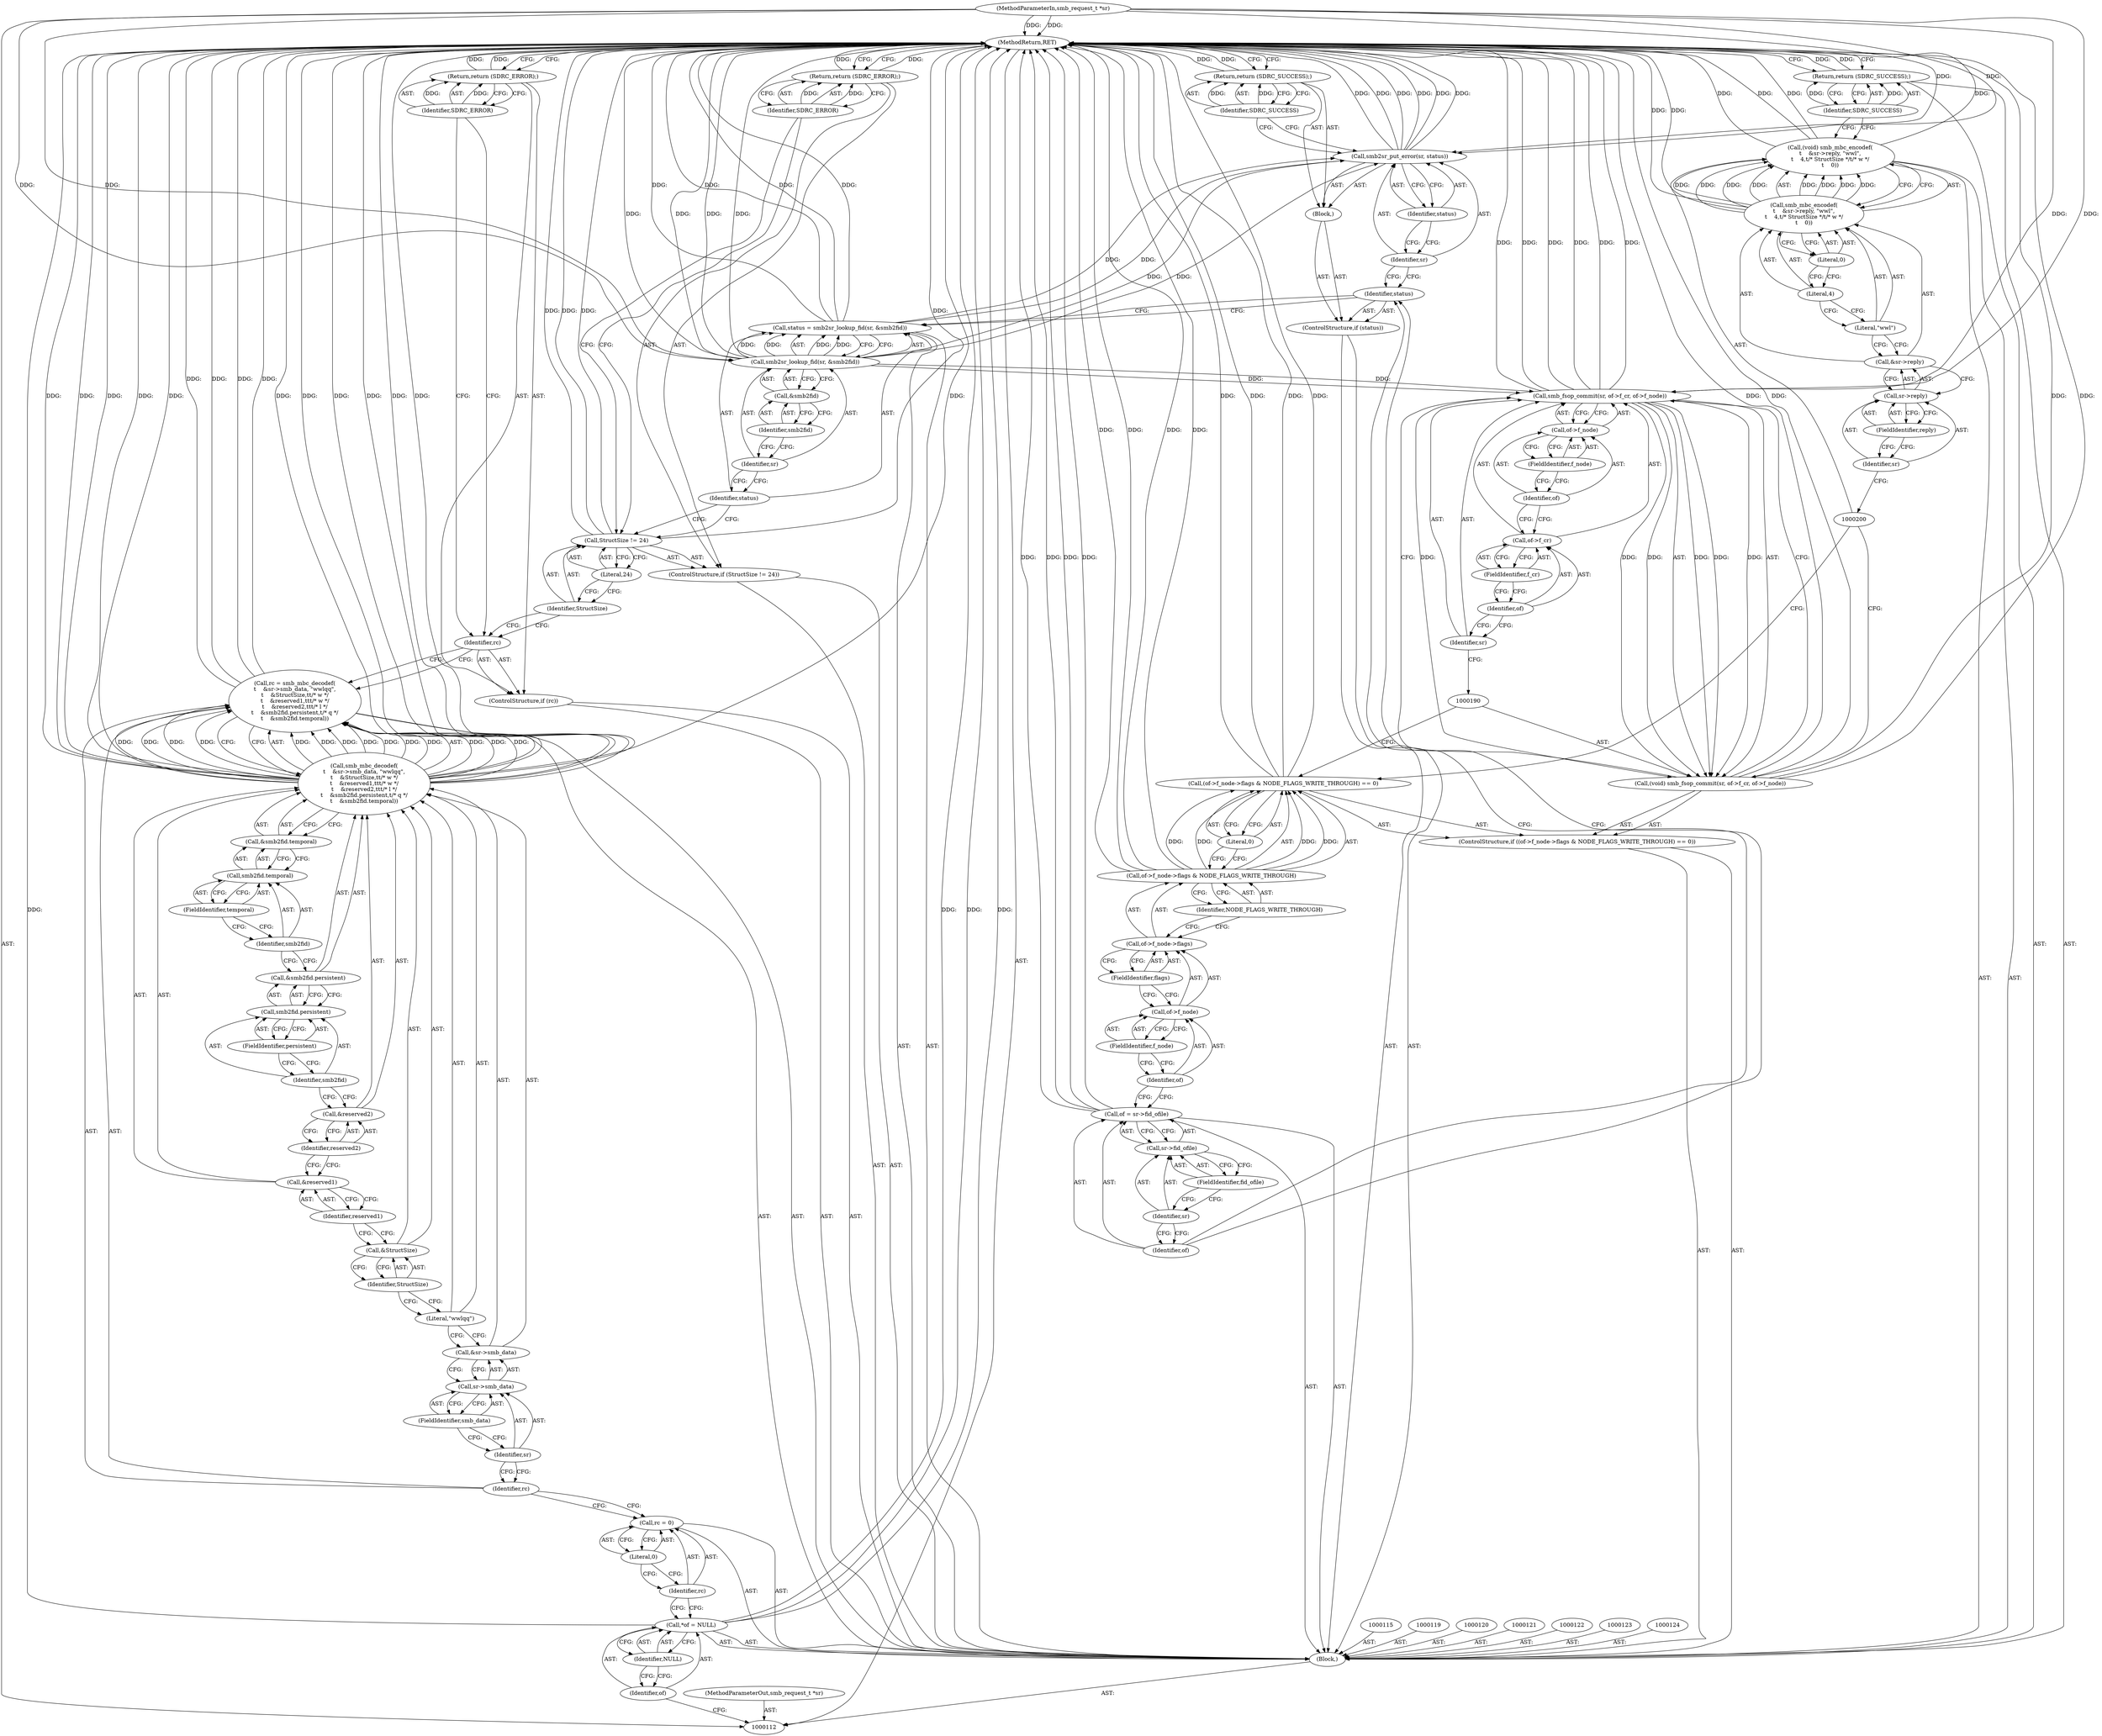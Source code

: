 digraph "1_illumos-gate_6d1c73b5858fefc6161c7d686345f0dc887ea799" {
"1000211" [label="(MethodReturn,RET)"];
"1000113" [label="(MethodParameterIn,smb_request_t *sr)"];
"1000294" [label="(MethodParameterOut,smb_request_t *sr)"];
"1000128" [label="(Call,rc = smb_mbc_decodef(\n\t    &sr->smb_data, \"wwlqq\",\n\t    &StructSize,\t\t/* w */\n\t    &reserved1,\t\t\t/* w */\n\t    &reserved2,\t\t\t/* l */\n\t    &smb2fid.persistent,\t/* q */\n\t    &smb2fid.temporal))"];
"1000129" [label="(Identifier,rc)"];
"1000130" [label="(Call,smb_mbc_decodef(\n\t    &sr->smb_data, \"wwlqq\",\n\t    &StructSize,\t\t/* w */\n\t    &reserved1,\t\t\t/* w */\n\t    &reserved2,\t\t\t/* l */\n\t    &smb2fid.persistent,\t/* q */\n\t    &smb2fid.temporal))"];
"1000134" [label="(FieldIdentifier,smb_data)"];
"1000135" [label="(Literal,\"wwlqq\")"];
"1000131" [label="(Call,&sr->smb_data)"];
"1000132" [label="(Call,sr->smb_data)"];
"1000133" [label="(Identifier,sr)"];
"1000136" [label="(Call,&StructSize)"];
"1000137" [label="(Identifier,StructSize)"];
"1000138" [label="(Call,&reserved1)"];
"1000139" [label="(Identifier,reserved1)"];
"1000140" [label="(Call,&reserved2)"];
"1000141" [label="(Identifier,reserved2)"];
"1000145" [label="(FieldIdentifier,persistent)"];
"1000142" [label="(Call,&smb2fid.persistent)"];
"1000143" [label="(Call,smb2fid.persistent)"];
"1000144" [label="(Identifier,smb2fid)"];
"1000114" [label="(Block,)"];
"1000149" [label="(FieldIdentifier,temporal)"];
"1000146" [label="(Call,&smb2fid.temporal)"];
"1000147" [label="(Call,smb2fid.temporal)"];
"1000148" [label="(Identifier,smb2fid)"];
"1000150" [label="(ControlStructure,if (rc))"];
"1000151" [label="(Identifier,rc)"];
"1000153" [label="(Identifier,SDRC_ERROR)"];
"1000152" [label="(Return,return (SDRC_ERROR);)"];
"1000154" [label="(ControlStructure,if (StructSize != 24))"];
"1000157" [label="(Literal,24)"];
"1000155" [label="(Call,StructSize != 24)"];
"1000156" [label="(Identifier,StructSize)"];
"1000159" [label="(Identifier,SDRC_ERROR)"];
"1000158" [label="(Return,return (SDRC_ERROR);)"];
"1000160" [label="(Call,status = smb2sr_lookup_fid(sr, &smb2fid))"];
"1000161" [label="(Identifier,status)"];
"1000162" [label="(Call,smb2sr_lookup_fid(sr, &smb2fid))"];
"1000163" [label="(Identifier,sr)"];
"1000164" [label="(Call,&smb2fid)"];
"1000165" [label="(Identifier,smb2fid)"];
"1000166" [label="(ControlStructure,if (status))"];
"1000168" [label="(Block,)"];
"1000167" [label="(Identifier,status)"];
"1000170" [label="(Identifier,sr)"];
"1000171" [label="(Identifier,status)"];
"1000169" [label="(Call,smb2sr_put_error(sr, status))"];
"1000173" [label="(Identifier,SDRC_SUCCESS)"];
"1000172" [label="(Return,return (SDRC_SUCCESS);)"];
"1000116" [label="(Call,*of = NULL)"];
"1000117" [label="(Identifier,of)"];
"1000118" [label="(Identifier,NULL)"];
"1000174" [label="(Call,of = sr->fid_ofile)"];
"1000175" [label="(Identifier,of)"];
"1000178" [label="(FieldIdentifier,fid_ofile)"];
"1000176" [label="(Call,sr->fid_ofile)"];
"1000177" [label="(Identifier,sr)"];
"1000179" [label="(ControlStructure,if ((of->f_node->flags & NODE_FLAGS_WRITE_THROUGH) == 0))"];
"1000185" [label="(FieldIdentifier,f_node)"];
"1000186" [label="(FieldIdentifier,flags)"];
"1000187" [label="(Identifier,NODE_FLAGS_WRITE_THROUGH)"];
"1000180" [label="(Call,(of->f_node->flags & NODE_FLAGS_WRITE_THROUGH) == 0)"];
"1000188" [label="(Literal,0)"];
"1000181" [label="(Call,of->f_node->flags & NODE_FLAGS_WRITE_THROUGH)"];
"1000182" [label="(Call,of->f_node->flags)"];
"1000183" [label="(Call,of->f_node)"];
"1000184" [label="(Identifier,of)"];
"1000189" [label="(Call,(void) smb_fsop_commit(sr, of->f_cr, of->f_node))"];
"1000192" [label="(Identifier,sr)"];
"1000193" [label="(Call,of->f_cr)"];
"1000194" [label="(Identifier,of)"];
"1000195" [label="(FieldIdentifier,f_cr)"];
"1000196" [label="(Call,of->f_node)"];
"1000197" [label="(Identifier,of)"];
"1000198" [label="(FieldIdentifier,f_node)"];
"1000191" [label="(Call,smb_fsop_commit(sr, of->f_cr, of->f_node))"];
"1000199" [label="(Call,(void) smb_mbc_encodef(\n\t    &sr->reply, \"wwl\",\n\t    4,\t/* StructSize */\t/* w */\n\t    0))"];
"1000201" [label="(Call,smb_mbc_encodef(\n\t    &sr->reply, \"wwl\",\n\t    4,\t/* StructSize */\t/* w */\n\t    0))"];
"1000205" [label="(FieldIdentifier,reply)"];
"1000206" [label="(Literal,\"wwl\")"];
"1000202" [label="(Call,&sr->reply)"];
"1000203" [label="(Call,sr->reply)"];
"1000204" [label="(Identifier,sr)"];
"1000207" [label="(Literal,4)"];
"1000208" [label="(Literal,0)"];
"1000209" [label="(Return,return (SDRC_SUCCESS);)"];
"1000210" [label="(Identifier,SDRC_SUCCESS)"];
"1000127" [label="(Literal,0)"];
"1000125" [label="(Call,rc = 0)"];
"1000126" [label="(Identifier,rc)"];
"1000211" -> "1000112"  [label="AST: "];
"1000211" -> "1000152"  [label="CFG: "];
"1000211" -> "1000158"  [label="CFG: "];
"1000211" -> "1000172"  [label="CFG: "];
"1000211" -> "1000209"  [label="CFG: "];
"1000172" -> "1000211"  [label="DDG: "];
"1000152" -> "1000211"  [label="DDG: "];
"1000169" -> "1000211"  [label="DDG: "];
"1000169" -> "1000211"  [label="DDG: "];
"1000169" -> "1000211"  [label="DDG: "];
"1000130" -> "1000211"  [label="DDG: "];
"1000130" -> "1000211"  [label="DDG: "];
"1000130" -> "1000211"  [label="DDG: "];
"1000130" -> "1000211"  [label="DDG: "];
"1000130" -> "1000211"  [label="DDG: "];
"1000130" -> "1000211"  [label="DDG: "];
"1000180" -> "1000211"  [label="DDG: "];
"1000180" -> "1000211"  [label="DDG: "];
"1000174" -> "1000211"  [label="DDG: "];
"1000174" -> "1000211"  [label="DDG: "];
"1000116" -> "1000211"  [label="DDG: "];
"1000116" -> "1000211"  [label="DDG: "];
"1000199" -> "1000211"  [label="DDG: "];
"1000199" -> "1000211"  [label="DDG: "];
"1000181" -> "1000211"  [label="DDG: "];
"1000181" -> "1000211"  [label="DDG: "];
"1000128" -> "1000211"  [label="DDG: "];
"1000128" -> "1000211"  [label="DDG: "];
"1000162" -> "1000211"  [label="DDG: "];
"1000162" -> "1000211"  [label="DDG: "];
"1000189" -> "1000211"  [label="DDG: "];
"1000189" -> "1000211"  [label="DDG: "];
"1000155" -> "1000211"  [label="DDG: "];
"1000155" -> "1000211"  [label="DDG: "];
"1000191" -> "1000211"  [label="DDG: "];
"1000191" -> "1000211"  [label="DDG: "];
"1000191" -> "1000211"  [label="DDG: "];
"1000113" -> "1000211"  [label="DDG: "];
"1000160" -> "1000211"  [label="DDG: "];
"1000160" -> "1000211"  [label="DDG: "];
"1000201" -> "1000211"  [label="DDG: "];
"1000158" -> "1000211"  [label="DDG: "];
"1000209" -> "1000211"  [label="DDG: "];
"1000113" -> "1000112"  [label="AST: "];
"1000113" -> "1000211"  [label="DDG: "];
"1000113" -> "1000162"  [label="DDG: "];
"1000113" -> "1000169"  [label="DDG: "];
"1000113" -> "1000191"  [label="DDG: "];
"1000294" -> "1000112"  [label="AST: "];
"1000128" -> "1000114"  [label="AST: "];
"1000128" -> "1000130"  [label="CFG: "];
"1000129" -> "1000128"  [label="AST: "];
"1000130" -> "1000128"  [label="AST: "];
"1000151" -> "1000128"  [label="CFG: "];
"1000128" -> "1000211"  [label="DDG: "];
"1000128" -> "1000211"  [label="DDG: "];
"1000130" -> "1000128"  [label="DDG: "];
"1000130" -> "1000128"  [label="DDG: "];
"1000130" -> "1000128"  [label="DDG: "];
"1000130" -> "1000128"  [label="DDG: "];
"1000130" -> "1000128"  [label="DDG: "];
"1000130" -> "1000128"  [label="DDG: "];
"1000130" -> "1000128"  [label="DDG: "];
"1000129" -> "1000128"  [label="AST: "];
"1000129" -> "1000125"  [label="CFG: "];
"1000133" -> "1000129"  [label="CFG: "];
"1000130" -> "1000128"  [label="AST: "];
"1000130" -> "1000146"  [label="CFG: "];
"1000131" -> "1000130"  [label="AST: "];
"1000135" -> "1000130"  [label="AST: "];
"1000136" -> "1000130"  [label="AST: "];
"1000138" -> "1000130"  [label="AST: "];
"1000140" -> "1000130"  [label="AST: "];
"1000142" -> "1000130"  [label="AST: "];
"1000146" -> "1000130"  [label="AST: "];
"1000128" -> "1000130"  [label="CFG: "];
"1000130" -> "1000211"  [label="DDG: "];
"1000130" -> "1000211"  [label="DDG: "];
"1000130" -> "1000211"  [label="DDG: "];
"1000130" -> "1000211"  [label="DDG: "];
"1000130" -> "1000211"  [label="DDG: "];
"1000130" -> "1000211"  [label="DDG: "];
"1000130" -> "1000128"  [label="DDG: "];
"1000130" -> "1000128"  [label="DDG: "];
"1000130" -> "1000128"  [label="DDG: "];
"1000130" -> "1000128"  [label="DDG: "];
"1000130" -> "1000128"  [label="DDG: "];
"1000130" -> "1000128"  [label="DDG: "];
"1000130" -> "1000128"  [label="DDG: "];
"1000134" -> "1000132"  [label="AST: "];
"1000134" -> "1000133"  [label="CFG: "];
"1000132" -> "1000134"  [label="CFG: "];
"1000135" -> "1000130"  [label="AST: "];
"1000135" -> "1000131"  [label="CFG: "];
"1000137" -> "1000135"  [label="CFG: "];
"1000131" -> "1000130"  [label="AST: "];
"1000131" -> "1000132"  [label="CFG: "];
"1000132" -> "1000131"  [label="AST: "];
"1000135" -> "1000131"  [label="CFG: "];
"1000132" -> "1000131"  [label="AST: "];
"1000132" -> "1000134"  [label="CFG: "];
"1000133" -> "1000132"  [label="AST: "];
"1000134" -> "1000132"  [label="AST: "];
"1000131" -> "1000132"  [label="CFG: "];
"1000133" -> "1000132"  [label="AST: "];
"1000133" -> "1000129"  [label="CFG: "];
"1000134" -> "1000133"  [label="CFG: "];
"1000136" -> "1000130"  [label="AST: "];
"1000136" -> "1000137"  [label="CFG: "];
"1000137" -> "1000136"  [label="AST: "];
"1000139" -> "1000136"  [label="CFG: "];
"1000137" -> "1000136"  [label="AST: "];
"1000137" -> "1000135"  [label="CFG: "];
"1000136" -> "1000137"  [label="CFG: "];
"1000138" -> "1000130"  [label="AST: "];
"1000138" -> "1000139"  [label="CFG: "];
"1000139" -> "1000138"  [label="AST: "];
"1000141" -> "1000138"  [label="CFG: "];
"1000139" -> "1000138"  [label="AST: "];
"1000139" -> "1000136"  [label="CFG: "];
"1000138" -> "1000139"  [label="CFG: "];
"1000140" -> "1000130"  [label="AST: "];
"1000140" -> "1000141"  [label="CFG: "];
"1000141" -> "1000140"  [label="AST: "];
"1000144" -> "1000140"  [label="CFG: "];
"1000141" -> "1000140"  [label="AST: "];
"1000141" -> "1000138"  [label="CFG: "];
"1000140" -> "1000141"  [label="CFG: "];
"1000145" -> "1000143"  [label="AST: "];
"1000145" -> "1000144"  [label="CFG: "];
"1000143" -> "1000145"  [label="CFG: "];
"1000142" -> "1000130"  [label="AST: "];
"1000142" -> "1000143"  [label="CFG: "];
"1000143" -> "1000142"  [label="AST: "];
"1000148" -> "1000142"  [label="CFG: "];
"1000143" -> "1000142"  [label="AST: "];
"1000143" -> "1000145"  [label="CFG: "];
"1000144" -> "1000143"  [label="AST: "];
"1000145" -> "1000143"  [label="AST: "];
"1000142" -> "1000143"  [label="CFG: "];
"1000144" -> "1000143"  [label="AST: "];
"1000144" -> "1000140"  [label="CFG: "];
"1000145" -> "1000144"  [label="CFG: "];
"1000114" -> "1000112"  [label="AST: "];
"1000115" -> "1000114"  [label="AST: "];
"1000116" -> "1000114"  [label="AST: "];
"1000119" -> "1000114"  [label="AST: "];
"1000120" -> "1000114"  [label="AST: "];
"1000121" -> "1000114"  [label="AST: "];
"1000122" -> "1000114"  [label="AST: "];
"1000123" -> "1000114"  [label="AST: "];
"1000124" -> "1000114"  [label="AST: "];
"1000125" -> "1000114"  [label="AST: "];
"1000128" -> "1000114"  [label="AST: "];
"1000150" -> "1000114"  [label="AST: "];
"1000154" -> "1000114"  [label="AST: "];
"1000160" -> "1000114"  [label="AST: "];
"1000166" -> "1000114"  [label="AST: "];
"1000174" -> "1000114"  [label="AST: "];
"1000179" -> "1000114"  [label="AST: "];
"1000199" -> "1000114"  [label="AST: "];
"1000209" -> "1000114"  [label="AST: "];
"1000149" -> "1000147"  [label="AST: "];
"1000149" -> "1000148"  [label="CFG: "];
"1000147" -> "1000149"  [label="CFG: "];
"1000146" -> "1000130"  [label="AST: "];
"1000146" -> "1000147"  [label="CFG: "];
"1000147" -> "1000146"  [label="AST: "];
"1000130" -> "1000146"  [label="CFG: "];
"1000147" -> "1000146"  [label="AST: "];
"1000147" -> "1000149"  [label="CFG: "];
"1000148" -> "1000147"  [label="AST: "];
"1000149" -> "1000147"  [label="AST: "];
"1000146" -> "1000147"  [label="CFG: "];
"1000148" -> "1000147"  [label="AST: "];
"1000148" -> "1000142"  [label="CFG: "];
"1000149" -> "1000148"  [label="CFG: "];
"1000150" -> "1000114"  [label="AST: "];
"1000151" -> "1000150"  [label="AST: "];
"1000152" -> "1000150"  [label="AST: "];
"1000151" -> "1000150"  [label="AST: "];
"1000151" -> "1000128"  [label="CFG: "];
"1000153" -> "1000151"  [label="CFG: "];
"1000156" -> "1000151"  [label="CFG: "];
"1000153" -> "1000152"  [label="AST: "];
"1000153" -> "1000151"  [label="CFG: "];
"1000152" -> "1000153"  [label="CFG: "];
"1000153" -> "1000152"  [label="DDG: "];
"1000152" -> "1000150"  [label="AST: "];
"1000152" -> "1000153"  [label="CFG: "];
"1000153" -> "1000152"  [label="AST: "];
"1000211" -> "1000152"  [label="CFG: "];
"1000152" -> "1000211"  [label="DDG: "];
"1000153" -> "1000152"  [label="DDG: "];
"1000154" -> "1000114"  [label="AST: "];
"1000155" -> "1000154"  [label="AST: "];
"1000158" -> "1000154"  [label="AST: "];
"1000157" -> "1000155"  [label="AST: "];
"1000157" -> "1000156"  [label="CFG: "];
"1000155" -> "1000157"  [label="CFG: "];
"1000155" -> "1000154"  [label="AST: "];
"1000155" -> "1000157"  [label="CFG: "];
"1000156" -> "1000155"  [label="AST: "];
"1000157" -> "1000155"  [label="AST: "];
"1000159" -> "1000155"  [label="CFG: "];
"1000161" -> "1000155"  [label="CFG: "];
"1000155" -> "1000211"  [label="DDG: "];
"1000155" -> "1000211"  [label="DDG: "];
"1000156" -> "1000155"  [label="AST: "];
"1000156" -> "1000151"  [label="CFG: "];
"1000157" -> "1000156"  [label="CFG: "];
"1000159" -> "1000158"  [label="AST: "];
"1000159" -> "1000155"  [label="CFG: "];
"1000158" -> "1000159"  [label="CFG: "];
"1000159" -> "1000158"  [label="DDG: "];
"1000158" -> "1000154"  [label="AST: "];
"1000158" -> "1000159"  [label="CFG: "];
"1000159" -> "1000158"  [label="AST: "];
"1000211" -> "1000158"  [label="CFG: "];
"1000158" -> "1000211"  [label="DDG: "];
"1000159" -> "1000158"  [label="DDG: "];
"1000160" -> "1000114"  [label="AST: "];
"1000160" -> "1000162"  [label="CFG: "];
"1000161" -> "1000160"  [label="AST: "];
"1000162" -> "1000160"  [label="AST: "];
"1000167" -> "1000160"  [label="CFG: "];
"1000160" -> "1000211"  [label="DDG: "];
"1000160" -> "1000211"  [label="DDG: "];
"1000162" -> "1000160"  [label="DDG: "];
"1000162" -> "1000160"  [label="DDG: "];
"1000160" -> "1000169"  [label="DDG: "];
"1000161" -> "1000160"  [label="AST: "];
"1000161" -> "1000155"  [label="CFG: "];
"1000163" -> "1000161"  [label="CFG: "];
"1000162" -> "1000160"  [label="AST: "];
"1000162" -> "1000164"  [label="CFG: "];
"1000163" -> "1000162"  [label="AST: "];
"1000164" -> "1000162"  [label="AST: "];
"1000160" -> "1000162"  [label="CFG: "];
"1000162" -> "1000211"  [label="DDG: "];
"1000162" -> "1000211"  [label="DDG: "];
"1000162" -> "1000160"  [label="DDG: "];
"1000162" -> "1000160"  [label="DDG: "];
"1000113" -> "1000162"  [label="DDG: "];
"1000162" -> "1000169"  [label="DDG: "];
"1000162" -> "1000191"  [label="DDG: "];
"1000163" -> "1000162"  [label="AST: "];
"1000163" -> "1000161"  [label="CFG: "];
"1000165" -> "1000163"  [label="CFG: "];
"1000164" -> "1000162"  [label="AST: "];
"1000164" -> "1000165"  [label="CFG: "];
"1000165" -> "1000164"  [label="AST: "];
"1000162" -> "1000164"  [label="CFG: "];
"1000165" -> "1000164"  [label="AST: "];
"1000165" -> "1000163"  [label="CFG: "];
"1000164" -> "1000165"  [label="CFG: "];
"1000166" -> "1000114"  [label="AST: "];
"1000167" -> "1000166"  [label="AST: "];
"1000168" -> "1000166"  [label="AST: "];
"1000168" -> "1000166"  [label="AST: "];
"1000169" -> "1000168"  [label="AST: "];
"1000172" -> "1000168"  [label="AST: "];
"1000167" -> "1000166"  [label="AST: "];
"1000167" -> "1000160"  [label="CFG: "];
"1000170" -> "1000167"  [label="CFG: "];
"1000175" -> "1000167"  [label="CFG: "];
"1000170" -> "1000169"  [label="AST: "];
"1000170" -> "1000167"  [label="CFG: "];
"1000171" -> "1000170"  [label="CFG: "];
"1000171" -> "1000169"  [label="AST: "];
"1000171" -> "1000170"  [label="CFG: "];
"1000169" -> "1000171"  [label="CFG: "];
"1000169" -> "1000168"  [label="AST: "];
"1000169" -> "1000171"  [label="CFG: "];
"1000170" -> "1000169"  [label="AST: "];
"1000171" -> "1000169"  [label="AST: "];
"1000173" -> "1000169"  [label="CFG: "];
"1000169" -> "1000211"  [label="DDG: "];
"1000169" -> "1000211"  [label="DDG: "];
"1000169" -> "1000211"  [label="DDG: "];
"1000162" -> "1000169"  [label="DDG: "];
"1000113" -> "1000169"  [label="DDG: "];
"1000160" -> "1000169"  [label="DDG: "];
"1000173" -> "1000172"  [label="AST: "];
"1000173" -> "1000169"  [label="CFG: "];
"1000172" -> "1000173"  [label="CFG: "];
"1000173" -> "1000172"  [label="DDG: "];
"1000172" -> "1000168"  [label="AST: "];
"1000172" -> "1000173"  [label="CFG: "];
"1000173" -> "1000172"  [label="AST: "];
"1000211" -> "1000172"  [label="CFG: "];
"1000172" -> "1000211"  [label="DDG: "];
"1000173" -> "1000172"  [label="DDG: "];
"1000116" -> "1000114"  [label="AST: "];
"1000116" -> "1000118"  [label="CFG: "];
"1000117" -> "1000116"  [label="AST: "];
"1000118" -> "1000116"  [label="AST: "];
"1000126" -> "1000116"  [label="CFG: "];
"1000116" -> "1000211"  [label="DDG: "];
"1000116" -> "1000211"  [label="DDG: "];
"1000117" -> "1000116"  [label="AST: "];
"1000117" -> "1000112"  [label="CFG: "];
"1000118" -> "1000117"  [label="CFG: "];
"1000118" -> "1000116"  [label="AST: "];
"1000118" -> "1000117"  [label="CFG: "];
"1000116" -> "1000118"  [label="CFG: "];
"1000174" -> "1000114"  [label="AST: "];
"1000174" -> "1000176"  [label="CFG: "];
"1000175" -> "1000174"  [label="AST: "];
"1000176" -> "1000174"  [label="AST: "];
"1000184" -> "1000174"  [label="CFG: "];
"1000174" -> "1000211"  [label="DDG: "];
"1000174" -> "1000211"  [label="DDG: "];
"1000175" -> "1000174"  [label="AST: "];
"1000175" -> "1000167"  [label="CFG: "];
"1000177" -> "1000175"  [label="CFG: "];
"1000178" -> "1000176"  [label="AST: "];
"1000178" -> "1000177"  [label="CFG: "];
"1000176" -> "1000178"  [label="CFG: "];
"1000176" -> "1000174"  [label="AST: "];
"1000176" -> "1000178"  [label="CFG: "];
"1000177" -> "1000176"  [label="AST: "];
"1000178" -> "1000176"  [label="AST: "];
"1000174" -> "1000176"  [label="CFG: "];
"1000177" -> "1000176"  [label="AST: "];
"1000177" -> "1000175"  [label="CFG: "];
"1000178" -> "1000177"  [label="CFG: "];
"1000179" -> "1000114"  [label="AST: "];
"1000180" -> "1000179"  [label="AST: "];
"1000189" -> "1000179"  [label="AST: "];
"1000185" -> "1000183"  [label="AST: "];
"1000185" -> "1000184"  [label="CFG: "];
"1000183" -> "1000185"  [label="CFG: "];
"1000186" -> "1000182"  [label="AST: "];
"1000186" -> "1000183"  [label="CFG: "];
"1000182" -> "1000186"  [label="CFG: "];
"1000187" -> "1000181"  [label="AST: "];
"1000187" -> "1000182"  [label="CFG: "];
"1000181" -> "1000187"  [label="CFG: "];
"1000180" -> "1000179"  [label="AST: "];
"1000180" -> "1000188"  [label="CFG: "];
"1000181" -> "1000180"  [label="AST: "];
"1000188" -> "1000180"  [label="AST: "];
"1000190" -> "1000180"  [label="CFG: "];
"1000200" -> "1000180"  [label="CFG: "];
"1000180" -> "1000211"  [label="DDG: "];
"1000180" -> "1000211"  [label="DDG: "];
"1000181" -> "1000180"  [label="DDG: "];
"1000181" -> "1000180"  [label="DDG: "];
"1000188" -> "1000180"  [label="AST: "];
"1000188" -> "1000181"  [label="CFG: "];
"1000180" -> "1000188"  [label="CFG: "];
"1000181" -> "1000180"  [label="AST: "];
"1000181" -> "1000187"  [label="CFG: "];
"1000182" -> "1000181"  [label="AST: "];
"1000187" -> "1000181"  [label="AST: "];
"1000188" -> "1000181"  [label="CFG: "];
"1000181" -> "1000211"  [label="DDG: "];
"1000181" -> "1000211"  [label="DDG: "];
"1000181" -> "1000180"  [label="DDG: "];
"1000181" -> "1000180"  [label="DDG: "];
"1000182" -> "1000181"  [label="AST: "];
"1000182" -> "1000186"  [label="CFG: "];
"1000183" -> "1000182"  [label="AST: "];
"1000186" -> "1000182"  [label="AST: "];
"1000187" -> "1000182"  [label="CFG: "];
"1000183" -> "1000182"  [label="AST: "];
"1000183" -> "1000185"  [label="CFG: "];
"1000184" -> "1000183"  [label="AST: "];
"1000185" -> "1000183"  [label="AST: "];
"1000186" -> "1000183"  [label="CFG: "];
"1000184" -> "1000183"  [label="AST: "];
"1000184" -> "1000174"  [label="CFG: "];
"1000185" -> "1000184"  [label="CFG: "];
"1000189" -> "1000179"  [label="AST: "];
"1000189" -> "1000191"  [label="CFG: "];
"1000190" -> "1000189"  [label="AST: "];
"1000191" -> "1000189"  [label="AST: "];
"1000200" -> "1000189"  [label="CFG: "];
"1000189" -> "1000211"  [label="DDG: "];
"1000189" -> "1000211"  [label="DDG: "];
"1000191" -> "1000189"  [label="DDG: "];
"1000191" -> "1000189"  [label="DDG: "];
"1000191" -> "1000189"  [label="DDG: "];
"1000192" -> "1000191"  [label="AST: "];
"1000192" -> "1000190"  [label="CFG: "];
"1000194" -> "1000192"  [label="CFG: "];
"1000193" -> "1000191"  [label="AST: "];
"1000193" -> "1000195"  [label="CFG: "];
"1000194" -> "1000193"  [label="AST: "];
"1000195" -> "1000193"  [label="AST: "];
"1000197" -> "1000193"  [label="CFG: "];
"1000194" -> "1000193"  [label="AST: "];
"1000194" -> "1000192"  [label="CFG: "];
"1000195" -> "1000194"  [label="CFG: "];
"1000195" -> "1000193"  [label="AST: "];
"1000195" -> "1000194"  [label="CFG: "];
"1000193" -> "1000195"  [label="CFG: "];
"1000196" -> "1000191"  [label="AST: "];
"1000196" -> "1000198"  [label="CFG: "];
"1000197" -> "1000196"  [label="AST: "];
"1000198" -> "1000196"  [label="AST: "];
"1000191" -> "1000196"  [label="CFG: "];
"1000197" -> "1000196"  [label="AST: "];
"1000197" -> "1000193"  [label="CFG: "];
"1000198" -> "1000197"  [label="CFG: "];
"1000198" -> "1000196"  [label="AST: "];
"1000198" -> "1000197"  [label="CFG: "];
"1000196" -> "1000198"  [label="CFG: "];
"1000191" -> "1000189"  [label="AST: "];
"1000191" -> "1000196"  [label="CFG: "];
"1000192" -> "1000191"  [label="AST: "];
"1000193" -> "1000191"  [label="AST: "];
"1000196" -> "1000191"  [label="AST: "];
"1000189" -> "1000191"  [label="CFG: "];
"1000191" -> "1000211"  [label="DDG: "];
"1000191" -> "1000211"  [label="DDG: "];
"1000191" -> "1000211"  [label="DDG: "];
"1000191" -> "1000189"  [label="DDG: "];
"1000191" -> "1000189"  [label="DDG: "];
"1000191" -> "1000189"  [label="DDG: "];
"1000162" -> "1000191"  [label="DDG: "];
"1000113" -> "1000191"  [label="DDG: "];
"1000199" -> "1000114"  [label="AST: "];
"1000199" -> "1000201"  [label="CFG: "];
"1000200" -> "1000199"  [label="AST: "];
"1000201" -> "1000199"  [label="AST: "];
"1000210" -> "1000199"  [label="CFG: "];
"1000199" -> "1000211"  [label="DDG: "];
"1000199" -> "1000211"  [label="DDG: "];
"1000201" -> "1000199"  [label="DDG: "];
"1000201" -> "1000199"  [label="DDG: "];
"1000201" -> "1000199"  [label="DDG: "];
"1000201" -> "1000199"  [label="DDG: "];
"1000201" -> "1000199"  [label="AST: "];
"1000201" -> "1000208"  [label="CFG: "];
"1000202" -> "1000201"  [label="AST: "];
"1000206" -> "1000201"  [label="AST: "];
"1000207" -> "1000201"  [label="AST: "];
"1000208" -> "1000201"  [label="AST: "];
"1000199" -> "1000201"  [label="CFG: "];
"1000201" -> "1000211"  [label="DDG: "];
"1000201" -> "1000199"  [label="DDG: "];
"1000201" -> "1000199"  [label="DDG: "];
"1000201" -> "1000199"  [label="DDG: "];
"1000201" -> "1000199"  [label="DDG: "];
"1000205" -> "1000203"  [label="AST: "];
"1000205" -> "1000204"  [label="CFG: "];
"1000203" -> "1000205"  [label="CFG: "];
"1000206" -> "1000201"  [label="AST: "];
"1000206" -> "1000202"  [label="CFG: "];
"1000207" -> "1000206"  [label="CFG: "];
"1000202" -> "1000201"  [label="AST: "];
"1000202" -> "1000203"  [label="CFG: "];
"1000203" -> "1000202"  [label="AST: "];
"1000206" -> "1000202"  [label="CFG: "];
"1000203" -> "1000202"  [label="AST: "];
"1000203" -> "1000205"  [label="CFG: "];
"1000204" -> "1000203"  [label="AST: "];
"1000205" -> "1000203"  [label="AST: "];
"1000202" -> "1000203"  [label="CFG: "];
"1000204" -> "1000203"  [label="AST: "];
"1000204" -> "1000200"  [label="CFG: "];
"1000205" -> "1000204"  [label="CFG: "];
"1000207" -> "1000201"  [label="AST: "];
"1000207" -> "1000206"  [label="CFG: "];
"1000208" -> "1000207"  [label="CFG: "];
"1000208" -> "1000201"  [label="AST: "];
"1000208" -> "1000207"  [label="CFG: "];
"1000201" -> "1000208"  [label="CFG: "];
"1000209" -> "1000114"  [label="AST: "];
"1000209" -> "1000210"  [label="CFG: "];
"1000210" -> "1000209"  [label="AST: "];
"1000211" -> "1000209"  [label="CFG: "];
"1000209" -> "1000211"  [label="DDG: "];
"1000210" -> "1000209"  [label="DDG: "];
"1000210" -> "1000209"  [label="AST: "];
"1000210" -> "1000199"  [label="CFG: "];
"1000209" -> "1000210"  [label="CFG: "];
"1000210" -> "1000209"  [label="DDG: "];
"1000127" -> "1000125"  [label="AST: "];
"1000127" -> "1000126"  [label="CFG: "];
"1000125" -> "1000127"  [label="CFG: "];
"1000125" -> "1000114"  [label="AST: "];
"1000125" -> "1000127"  [label="CFG: "];
"1000126" -> "1000125"  [label="AST: "];
"1000127" -> "1000125"  [label="AST: "];
"1000129" -> "1000125"  [label="CFG: "];
"1000126" -> "1000125"  [label="AST: "];
"1000126" -> "1000116"  [label="CFG: "];
"1000127" -> "1000126"  [label="CFG: "];
}
